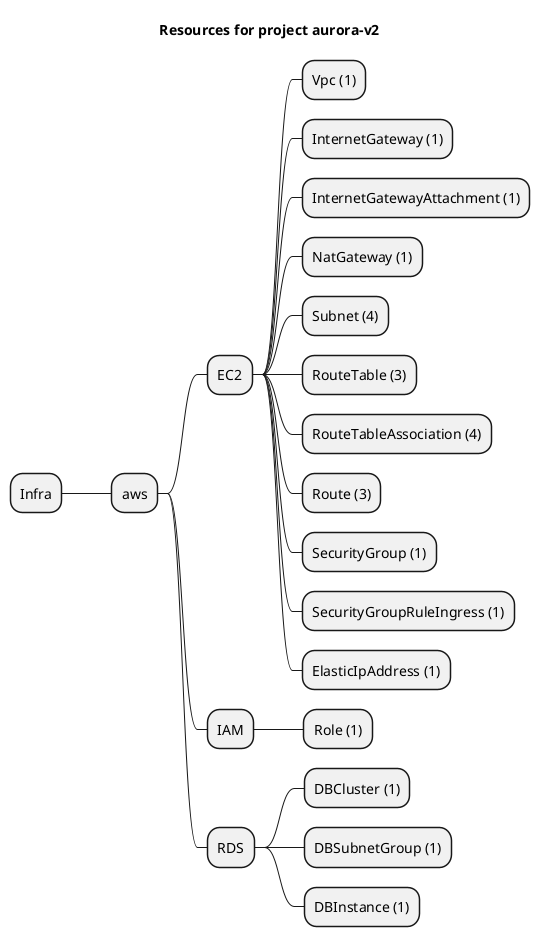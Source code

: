@startmindmap
title Resources for project aurora-v2
skinparam monochrome true
+ Infra
++ aws
+++ EC2
++++ Vpc (1)
++++ InternetGateway (1)
++++ InternetGatewayAttachment (1)
++++ NatGateway (1)
++++ Subnet (4)
++++ RouteTable (3)
++++ RouteTableAssociation (4)
++++ Route (3)
++++ SecurityGroup (1)
++++ SecurityGroupRuleIngress (1)
++++ ElasticIpAddress (1)
+++ IAM
++++ Role (1)
+++ RDS
++++ DBCluster (1)
++++ DBSubnetGroup (1)
++++ DBInstance (1)
@endmindmap